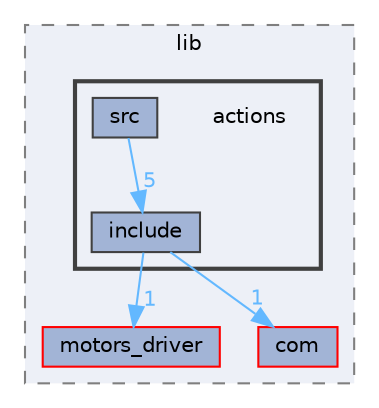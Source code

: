 digraph "C:/Users/Howne/Documents/ESILV/DVB_CDR/teensy/lib/actions"
{
 // LATEX_PDF_SIZE
  bgcolor="transparent";
  edge [fontname=Helvetica,fontsize=10,labelfontname=Helvetica,labelfontsize=10];
  node [fontname=Helvetica,fontsize=10,shape=box,height=0.2,width=0.4];
  compound=true
  subgraph clusterdir_2513563efe9954356fb1c502ffa171d1 {
    graph [ bgcolor="#edf0f7", pencolor="grey50", label="lib", fontname=Helvetica,fontsize=10 style="filled,dashed", URL="dir_2513563efe9954356fb1c502ffa171d1.html",tooltip=""]
  dir_2d1b783f2cd547a9293bfdb880027a54 [label="motors_driver", fillcolor="#a2b4d6", color="red", style="filled", URL="dir_2d1b783f2cd547a9293bfdb880027a54.html",tooltip=""];
  dir_e509f0b061d1f5b177996fcccc05cdf7 [label="com", fillcolor="#a2b4d6", color="red", style="filled", URL="dir_e509f0b061d1f5b177996fcccc05cdf7.html",tooltip=""];
  subgraph clusterdir_3d573d93e94e010b180a119451cd6b7d {
    graph [ bgcolor="#edf0f7", pencolor="grey25", label="", fontname=Helvetica,fontsize=10 style="filled,bold", URL="dir_3d573d93e94e010b180a119451cd6b7d.html",tooltip=""]
    dir_3d573d93e94e010b180a119451cd6b7d [shape=plaintext, label="actions"];
  dir_ca4f8d0be583955120da35c61cf275a9 [label="include", fillcolor="#a2b4d6", color="grey25", style="filled", URL="dir_ca4f8d0be583955120da35c61cf275a9.html",tooltip=""];
  dir_039dd74148b6870190c4e541dfe3adbc [label="src", fillcolor="#a2b4d6", color="grey25", style="filled", URL="dir_039dd74148b6870190c4e541dfe3adbc.html",tooltip=""];
  }
  }
  dir_ca4f8d0be583955120da35c61cf275a9->dir_2d1b783f2cd547a9293bfdb880027a54 [headlabel="1", labeldistance=1.5 headhref="dir_000004_000009.html" href="dir_000004_000009.html" color="steelblue1" fontcolor="steelblue1"];
  dir_ca4f8d0be583955120da35c61cf275a9->dir_e509f0b061d1f5b177996fcccc05cdf7 [headlabel="1", labeldistance=1.5 headhref="dir_000004_000002.html" href="dir_000004_000002.html" color="steelblue1" fontcolor="steelblue1"];
  dir_039dd74148b6870190c4e541dfe3adbc->dir_ca4f8d0be583955120da35c61cf275a9 [headlabel="5", labeldistance=1.5 headhref="dir_000012_000004.html" href="dir_000012_000004.html" color="steelblue1" fontcolor="steelblue1"];
}
